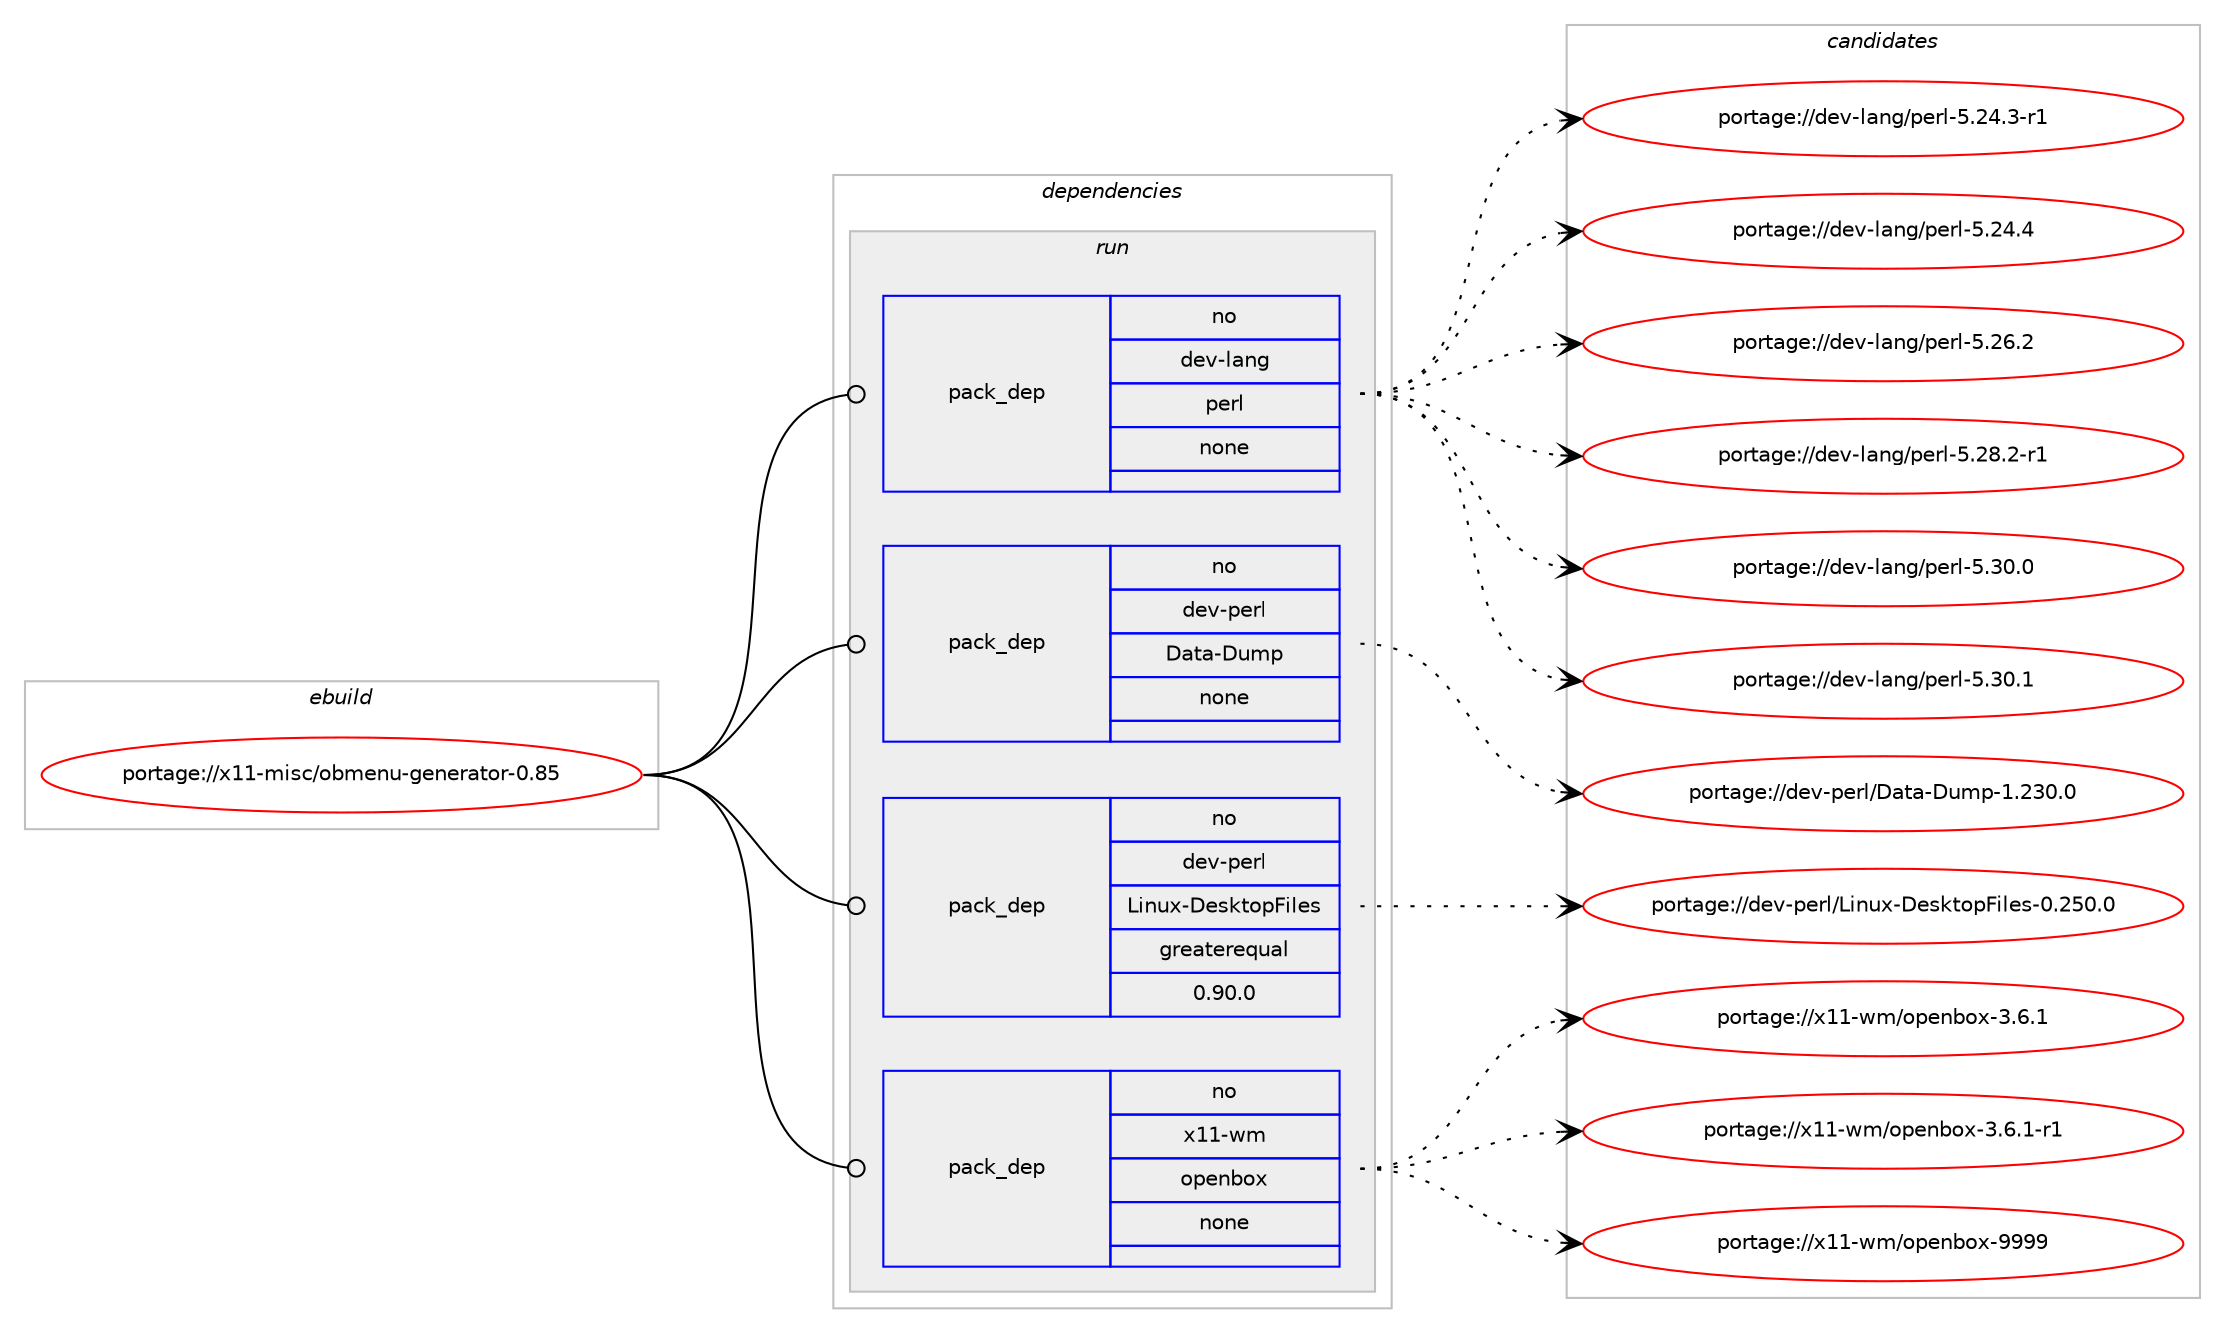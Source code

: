 digraph prolog {

# *************
# Graph options
# *************

newrank=true;
concentrate=true;
compound=true;
graph [rankdir=LR,fontname=Helvetica,fontsize=10,ranksep=1.5];#, ranksep=2.5, nodesep=0.2];
edge  [arrowhead=vee];
node  [fontname=Helvetica,fontsize=10];

# **********
# The ebuild
# **********

subgraph cluster_leftcol {
color=gray;
rank=same;
label=<<i>ebuild</i>>;
id [label="portage://x11-misc/obmenu-generator-0.85", color=red, width=4, href="../x11-misc/obmenu-generator-0.85.svg"];
}

# ****************
# The dependencies
# ****************

subgraph cluster_midcol {
color=gray;
label=<<i>dependencies</i>>;
subgraph cluster_compile {
fillcolor="#eeeeee";
style=filled;
label=<<i>compile</i>>;
}
subgraph cluster_compileandrun {
fillcolor="#eeeeee";
style=filled;
label=<<i>compile and run</i>>;
}
subgraph cluster_run {
fillcolor="#eeeeee";
style=filled;
label=<<i>run</i>>;
subgraph pack543 {
dependency620 [label=<<TABLE BORDER="0" CELLBORDER="1" CELLSPACING="0" CELLPADDING="4" WIDTH="220"><TR><TD ROWSPAN="6" CELLPADDING="30">pack_dep</TD></TR><TR><TD WIDTH="110">no</TD></TR><TR><TD>dev-lang</TD></TR><TR><TD>perl</TD></TR><TR><TD>none</TD></TR><TR><TD></TD></TR></TABLE>>, shape=none, color=blue];
}
id:e -> dependency620:w [weight=20,style="solid",arrowhead="odot"];
subgraph pack544 {
dependency621 [label=<<TABLE BORDER="0" CELLBORDER="1" CELLSPACING="0" CELLPADDING="4" WIDTH="220"><TR><TD ROWSPAN="6" CELLPADDING="30">pack_dep</TD></TR><TR><TD WIDTH="110">no</TD></TR><TR><TD>dev-perl</TD></TR><TR><TD>Data-Dump</TD></TR><TR><TD>none</TD></TR><TR><TD></TD></TR></TABLE>>, shape=none, color=blue];
}
id:e -> dependency621:w [weight=20,style="solid",arrowhead="odot"];
subgraph pack545 {
dependency622 [label=<<TABLE BORDER="0" CELLBORDER="1" CELLSPACING="0" CELLPADDING="4" WIDTH="220"><TR><TD ROWSPAN="6" CELLPADDING="30">pack_dep</TD></TR><TR><TD WIDTH="110">no</TD></TR><TR><TD>dev-perl</TD></TR><TR><TD>Linux-DesktopFiles</TD></TR><TR><TD>greaterequal</TD></TR><TR><TD>0.90.0</TD></TR></TABLE>>, shape=none, color=blue];
}
id:e -> dependency622:w [weight=20,style="solid",arrowhead="odot"];
subgraph pack546 {
dependency623 [label=<<TABLE BORDER="0" CELLBORDER="1" CELLSPACING="0" CELLPADDING="4" WIDTH="220"><TR><TD ROWSPAN="6" CELLPADDING="30">pack_dep</TD></TR><TR><TD WIDTH="110">no</TD></TR><TR><TD>x11-wm</TD></TR><TR><TD>openbox</TD></TR><TR><TD>none</TD></TR><TR><TD></TD></TR></TABLE>>, shape=none, color=blue];
}
id:e -> dependency623:w [weight=20,style="solid",arrowhead="odot"];
}
}

# **************
# The candidates
# **************

subgraph cluster_choices {
rank=same;
color=gray;
label=<<i>candidates</i>>;

subgraph choice543 {
color=black;
nodesep=1;
choiceportage100101118451089711010347112101114108455346505246514511449 [label="portage://dev-lang/perl-5.24.3-r1", color=red, width=4,href="../dev-lang/perl-5.24.3-r1.svg"];
choiceportage10010111845108971101034711210111410845534650524652 [label="portage://dev-lang/perl-5.24.4", color=red, width=4,href="../dev-lang/perl-5.24.4.svg"];
choiceportage10010111845108971101034711210111410845534650544650 [label="portage://dev-lang/perl-5.26.2", color=red, width=4,href="../dev-lang/perl-5.26.2.svg"];
choiceportage100101118451089711010347112101114108455346505646504511449 [label="portage://dev-lang/perl-5.28.2-r1", color=red, width=4,href="../dev-lang/perl-5.28.2-r1.svg"];
choiceportage10010111845108971101034711210111410845534651484648 [label="portage://dev-lang/perl-5.30.0", color=red, width=4,href="../dev-lang/perl-5.30.0.svg"];
choiceportage10010111845108971101034711210111410845534651484649 [label="portage://dev-lang/perl-5.30.1", color=red, width=4,href="../dev-lang/perl-5.30.1.svg"];
dependency620:e -> choiceportage100101118451089711010347112101114108455346505246514511449:w [style=dotted,weight="100"];
dependency620:e -> choiceportage10010111845108971101034711210111410845534650524652:w [style=dotted,weight="100"];
dependency620:e -> choiceportage10010111845108971101034711210111410845534650544650:w [style=dotted,weight="100"];
dependency620:e -> choiceportage100101118451089711010347112101114108455346505646504511449:w [style=dotted,weight="100"];
dependency620:e -> choiceportage10010111845108971101034711210111410845534651484648:w [style=dotted,weight="100"];
dependency620:e -> choiceportage10010111845108971101034711210111410845534651484649:w [style=dotted,weight="100"];
}
subgraph choice544 {
color=black;
nodesep=1;
choiceportage100101118451121011141084768971169745681171091124549465051484648 [label="portage://dev-perl/Data-Dump-1.230.0", color=red, width=4,href="../dev-perl/Data-Dump-1.230.0.svg"];
dependency621:e -> choiceportage100101118451121011141084768971169745681171091124549465051484648:w [style=dotted,weight="100"];
}
subgraph choice545 {
color=black;
nodesep=1;
choiceportage1001011184511210111410847761051101171204568101115107116111112701051081011154548465053484648 [label="portage://dev-perl/Linux-DesktopFiles-0.250.0", color=red, width=4,href="../dev-perl/Linux-DesktopFiles-0.250.0.svg"];
dependency622:e -> choiceportage1001011184511210111410847761051101171204568101115107116111112701051081011154548465053484648:w [style=dotted,weight="100"];
}
subgraph choice546 {
color=black;
nodesep=1;
choiceportage1204949451191094711111210111098111120455146544649 [label="portage://x11-wm/openbox-3.6.1", color=red, width=4,href="../x11-wm/openbox-3.6.1.svg"];
choiceportage12049494511910947111112101110981111204551465446494511449 [label="portage://x11-wm/openbox-3.6.1-r1", color=red, width=4,href="../x11-wm/openbox-3.6.1-r1.svg"];
choiceportage12049494511910947111112101110981111204557575757 [label="portage://x11-wm/openbox-9999", color=red, width=4,href="../x11-wm/openbox-9999.svg"];
dependency623:e -> choiceportage1204949451191094711111210111098111120455146544649:w [style=dotted,weight="100"];
dependency623:e -> choiceportage12049494511910947111112101110981111204551465446494511449:w [style=dotted,weight="100"];
dependency623:e -> choiceportage12049494511910947111112101110981111204557575757:w [style=dotted,weight="100"];
}
}

}
